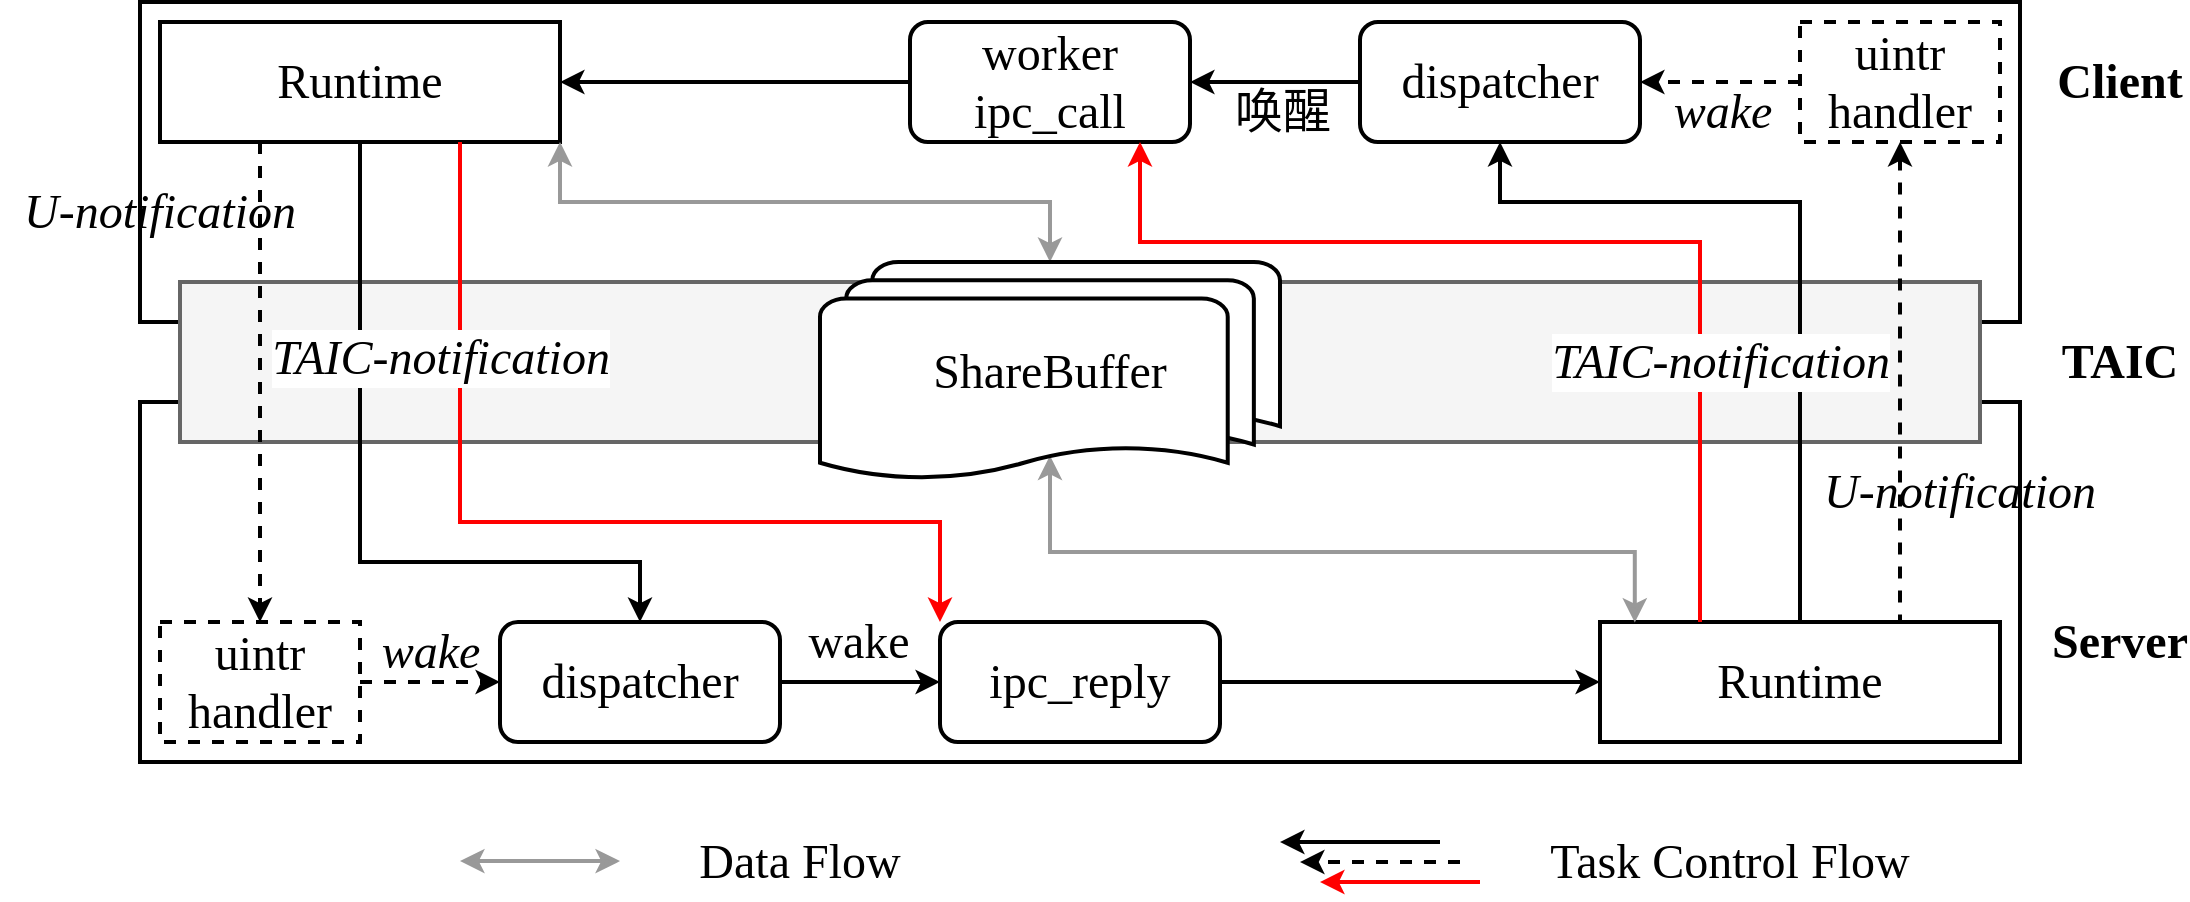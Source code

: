 <mxfile version="26.1.3">
  <diagram name="第 1 页" id="9OtmeQQnZD34hZNWoUuW">
    <mxGraphModel dx="1220" dy="721" grid="1" gridSize="10" guides="1" tooltips="1" connect="1" arrows="1" fold="1" page="1" pageScale="1" pageWidth="827" pageHeight="1169" math="0" shadow="0">
      <root>
        <mxCell id="0" />
        <mxCell id="1" parent="0" />
        <mxCell id="R1RdFzeu2x1Mfs2drOnz-93" value="" style="rounded=0;whiteSpace=wrap;html=1;strokeWidth=2;fillColor=none;" vertex="1" parent="1">
          <mxGeometry x="80" y="300" width="940" height="160" as="geometry" />
        </mxCell>
        <mxCell id="R1RdFzeu2x1Mfs2drOnz-94" value="" style="rounded=0;whiteSpace=wrap;html=1;strokeWidth=2;fillColor=none;" vertex="1" parent="1">
          <mxGeometry x="90" y="310" width="200" height="60" as="geometry" />
        </mxCell>
        <mxCell id="R1RdFzeu2x1Mfs2drOnz-95" style="edgeStyle=orthogonalEdgeStyle;rounded=0;orthogonalLoop=1;jettySize=auto;html=1;exitX=1;exitY=1;exitDx=0;exitDy=0;strokeWidth=2;strokeColor=#999999;startArrow=classic;startFill=1;" edge="1" parent="1" source="R1RdFzeu2x1Mfs2drOnz-94" target="R1RdFzeu2x1Mfs2drOnz-121">
          <mxGeometry relative="1" as="geometry" />
        </mxCell>
        <mxCell id="R1RdFzeu2x1Mfs2drOnz-96" style="edgeStyle=orthogonalEdgeStyle;rounded=0;orthogonalLoop=1;jettySize=auto;html=1;exitX=0;exitY=0.5;exitDx=0;exitDy=0;entryX=1;entryY=0.5;entryDx=0;entryDy=0;strokeWidth=2;" edge="1" parent="1" source="R1RdFzeu2x1Mfs2drOnz-97" target="R1RdFzeu2x1Mfs2drOnz-94">
          <mxGeometry relative="1" as="geometry" />
        </mxCell>
        <mxCell id="R1RdFzeu2x1Mfs2drOnz-97" value="&lt;font face=&quot;Times New Roman&quot; style=&quot;font-size: 24px;&quot;&gt;worker&lt;/font&gt;&lt;div&gt;&lt;span style=&quot;font-family: &amp;quot;Times New Roman&amp;quot;; background-color: transparent; color: light-dark(rgb(0, 0, 0), rgb(255, 255, 255));&quot;&gt;&lt;font style=&quot;font-size: 24px;&quot;&gt;ipc_call&lt;/font&gt;&lt;/span&gt;&lt;/div&gt;" style="rounded=1;whiteSpace=wrap;html=1;strokeWidth=2;fillColor=none;align=center;" vertex="1" parent="1">
          <mxGeometry x="465" y="310" width="140" height="60" as="geometry" />
        </mxCell>
        <mxCell id="R1RdFzeu2x1Mfs2drOnz-98" style="edgeStyle=orthogonalEdgeStyle;rounded=0;orthogonalLoop=1;jettySize=auto;html=1;exitX=0;exitY=0.5;exitDx=0;exitDy=0;entryX=1;entryY=0.5;entryDx=0;entryDy=0;strokeWidth=2;" edge="1" parent="1" source="R1RdFzeu2x1Mfs2drOnz-100" target="R1RdFzeu2x1Mfs2drOnz-97">
          <mxGeometry relative="1" as="geometry" />
        </mxCell>
        <mxCell id="R1RdFzeu2x1Mfs2drOnz-99" value="&lt;font face=&quot;宋体&quot; style=&quot;font-size: 24px;&quot;&gt;唤醒&lt;/font&gt;" style="edgeLabel;html=1;align=center;verticalAlign=middle;resizable=0;points=[];labelBackgroundColor=none;" vertex="1" connectable="0" parent="R1RdFzeu2x1Mfs2drOnz-98">
          <mxGeometry x="-0.446" y="1" relative="1" as="geometry">
            <mxPoint x="-16" y="14" as="offset" />
          </mxGeometry>
        </mxCell>
        <mxCell id="R1RdFzeu2x1Mfs2drOnz-100" value="&lt;font style=&quot;font-size: 24px;&quot; face=&quot;Times New Roman&quot;&gt;dispatcher&lt;/font&gt;" style="rounded=1;whiteSpace=wrap;html=1;strokeWidth=2;fillColor=none;align=center;" vertex="1" parent="1">
          <mxGeometry x="690" y="310" width="140" height="60" as="geometry" />
        </mxCell>
        <mxCell id="R1RdFzeu2x1Mfs2drOnz-101" value="&lt;font face=&quot;Times New Roman&quot; style=&quot;font-size: 24px;&quot;&gt;Runtime&lt;/font&gt;" style="text;html=1;align=center;verticalAlign=middle;whiteSpace=wrap;rounded=0;" vertex="1" parent="1">
          <mxGeometry x="160" y="325" width="60" height="30" as="geometry" />
        </mxCell>
        <mxCell id="R1RdFzeu2x1Mfs2drOnz-102" style="edgeStyle=orthogonalEdgeStyle;rounded=0;orthogonalLoop=1;jettySize=auto;html=1;exitX=0;exitY=0.5;exitDx=0;exitDy=0;entryX=1;entryY=0.5;entryDx=0;entryDy=0;strokeWidth=2;dashed=1;" edge="1" parent="1" source="R1RdFzeu2x1Mfs2drOnz-104" target="R1RdFzeu2x1Mfs2drOnz-100">
          <mxGeometry relative="1" as="geometry" />
        </mxCell>
        <mxCell id="R1RdFzeu2x1Mfs2drOnz-103" value="&lt;font face=&quot;Times New Roman&quot; style=&quot;font-size: 24px;&quot;&gt;&lt;i style=&quot;&quot;&gt;wake&lt;/i&gt;&lt;/font&gt;" style="edgeLabel;html=1;align=center;verticalAlign=middle;resizable=0;points=[];labelBackgroundColor=none;" vertex="1" connectable="0" parent="R1RdFzeu2x1Mfs2drOnz-102">
          <mxGeometry x="-0.284" y="3" relative="1" as="geometry">
            <mxPoint x="-11" y="12" as="offset" />
          </mxGeometry>
        </mxCell>
        <mxCell id="R1RdFzeu2x1Mfs2drOnz-104" value="&lt;font face=&quot;Times New Roman&quot; style=&quot;font-size: 24px;&quot;&gt;uintr handler&lt;/font&gt;" style="rounded=0;whiteSpace=wrap;html=1;strokeWidth=2;fillColor=none;dashed=1;" vertex="1" parent="1">
          <mxGeometry x="910" y="310" width="100" height="60" as="geometry" />
        </mxCell>
        <mxCell id="R1RdFzeu2x1Mfs2drOnz-105" value="" style="rounded=0;whiteSpace=wrap;html=1;strokeWidth=2;fillColor=none;" vertex="1" parent="1">
          <mxGeometry x="80" y="500" width="940" height="180" as="geometry" />
        </mxCell>
        <mxCell id="R1RdFzeu2x1Mfs2drOnz-106" value="" style="rounded=0;whiteSpace=wrap;html=1;strokeWidth=2;fillColor=none;" vertex="1" parent="1">
          <mxGeometry x="810" y="610" width="200" height="60" as="geometry" />
        </mxCell>
        <mxCell id="R1RdFzeu2x1Mfs2drOnz-107" style="edgeStyle=orthogonalEdgeStyle;rounded=0;orthogonalLoop=1;jettySize=auto;html=1;exitX=1;exitY=0.5;exitDx=0;exitDy=0;entryX=0;entryY=0.5;entryDx=0;entryDy=0;strokeWidth=2;" edge="1" parent="1" source="R1RdFzeu2x1Mfs2drOnz-109" target="R1RdFzeu2x1Mfs2drOnz-118">
          <mxGeometry relative="1" as="geometry" />
        </mxCell>
        <mxCell id="R1RdFzeu2x1Mfs2drOnz-108" value="&lt;font face=&quot;Times New Roman&quot; style=&quot;font-size: 24px;&quot;&gt;wake&lt;/font&gt;" style="edgeLabel;html=1;align=center;verticalAlign=middle;resizable=0;points=[];labelBackgroundColor=none;" vertex="1" connectable="0" parent="R1RdFzeu2x1Mfs2drOnz-107">
          <mxGeometry x="0.127" y="2" relative="1" as="geometry">
            <mxPoint x="-6" y="-18" as="offset" />
          </mxGeometry>
        </mxCell>
        <mxCell id="R1RdFzeu2x1Mfs2drOnz-109" value="&lt;font face=&quot;Times New Roman&quot;&gt;&lt;span style=&quot;font-size: 24px;&quot;&gt;dispatcher&lt;/span&gt;&lt;/font&gt;" style="rounded=1;whiteSpace=wrap;html=1;strokeWidth=2;fillColor=none;align=center;" vertex="1" parent="1">
          <mxGeometry x="260" y="610" width="140" height="60" as="geometry" />
        </mxCell>
        <mxCell id="R1RdFzeu2x1Mfs2drOnz-110" value="&lt;span style=&quot;font-size: 24px;&quot;&gt;&lt;font face=&quot;Times New Roman&quot;&gt;Runtime&lt;/font&gt;&lt;/span&gt;" style="text;html=1;align=center;verticalAlign=middle;whiteSpace=wrap;rounded=0;" vertex="1" parent="1">
          <mxGeometry x="880" y="625" width="60" height="30" as="geometry" />
        </mxCell>
        <mxCell id="R1RdFzeu2x1Mfs2drOnz-111" style="edgeStyle=orthogonalEdgeStyle;rounded=0;orthogonalLoop=1;jettySize=auto;html=1;exitX=1;exitY=0.5;exitDx=0;exitDy=0;entryX=0;entryY=0.5;entryDx=0;entryDy=0;strokeWidth=2;dashed=1;" edge="1" parent="1" source="R1RdFzeu2x1Mfs2drOnz-113" target="R1RdFzeu2x1Mfs2drOnz-109">
          <mxGeometry relative="1" as="geometry" />
        </mxCell>
        <mxCell id="R1RdFzeu2x1Mfs2drOnz-112" value="&lt;font face=&quot;Times New Roman&quot; style=&quot;font-size: 24px;&quot;&gt;&lt;i&gt;wake&lt;/i&gt;&lt;/font&gt;" style="edgeLabel;html=1;align=center;verticalAlign=middle;resizable=0;points=[];labelBackgroundColor=none;" vertex="1" connectable="0" parent="R1RdFzeu2x1Mfs2drOnz-111">
          <mxGeometry x="0.003" y="-1" relative="1" as="geometry">
            <mxPoint y="-16" as="offset" />
          </mxGeometry>
        </mxCell>
        <mxCell id="R1RdFzeu2x1Mfs2drOnz-113" value="&lt;font face=&quot;Times New Roman&quot;&gt;&lt;span style=&quot;font-size: 24px;&quot;&gt;uintr&lt;/span&gt;&lt;/font&gt;&lt;div&gt;&lt;font face=&quot;Times New Roman&quot;&gt;&lt;span style=&quot;font-size: 24px;&quot;&gt;handler&lt;/span&gt;&lt;/font&gt;&lt;/div&gt;" style="rounded=0;whiteSpace=wrap;html=1;strokeWidth=2;fillColor=none;dashed=1;" vertex="1" parent="1">
          <mxGeometry x="90" y="610" width="100" height="60" as="geometry" />
        </mxCell>
        <mxCell id="R1RdFzeu2x1Mfs2drOnz-114" value="&lt;span style=&quot;font-size: 24px;&quot;&gt;&lt;font face=&quot;Times New Roman&quot;&gt;&lt;b&gt;Client&lt;/b&gt;&lt;/font&gt;&lt;/span&gt;" style="text;html=1;align=center;verticalAlign=middle;whiteSpace=wrap;rounded=0;" vertex="1" parent="1">
          <mxGeometry x="1040" y="325" width="60" height="30" as="geometry" />
        </mxCell>
        <mxCell id="R1RdFzeu2x1Mfs2drOnz-115" value="&lt;span style=&quot;font-size: 24px;&quot;&gt;&lt;font face=&quot;Times New Roman&quot;&gt;&lt;b&gt;Server&lt;/b&gt;&lt;/font&gt;&lt;/span&gt;" style="text;html=1;align=center;verticalAlign=middle;whiteSpace=wrap;rounded=0;" vertex="1" parent="1">
          <mxGeometry x="1040" y="605" width="60" height="30" as="geometry" />
        </mxCell>
        <mxCell id="R1RdFzeu2x1Mfs2drOnz-116" value="&lt;span style=&quot;font-size: 24px;&quot;&gt;&lt;font face=&quot;Times New Roman&quot;&gt;&lt;b&gt;TAIC&lt;/b&gt;&lt;/font&gt;&lt;/span&gt;" style="text;html=1;align=center;verticalAlign=middle;whiteSpace=wrap;rounded=0;" vertex="1" parent="1">
          <mxGeometry x="1040" y="465" width="60" height="30" as="geometry" />
        </mxCell>
        <mxCell id="R1RdFzeu2x1Mfs2drOnz-117" style="edgeStyle=orthogonalEdgeStyle;rounded=0;orthogonalLoop=1;jettySize=auto;html=1;exitX=1;exitY=0.5;exitDx=0;exitDy=0;entryX=0;entryY=0.5;entryDx=0;entryDy=0;strokeWidth=2;" edge="1" parent="1" source="R1RdFzeu2x1Mfs2drOnz-118" target="R1RdFzeu2x1Mfs2drOnz-106">
          <mxGeometry relative="1" as="geometry" />
        </mxCell>
        <mxCell id="R1RdFzeu2x1Mfs2drOnz-118" value="&lt;font face=&quot;Times New Roman&quot;&gt;&lt;span style=&quot;font-size: 24px;&quot;&gt;ipc_reply&lt;/span&gt;&lt;/font&gt;" style="rounded=1;whiteSpace=wrap;html=1;strokeWidth=2;fillColor=none;align=center;" vertex="1" parent="1">
          <mxGeometry x="480" y="610" width="140" height="60" as="geometry" />
        </mxCell>
        <mxCell id="R1RdFzeu2x1Mfs2drOnz-119" style="edgeStyle=orthogonalEdgeStyle;rounded=0;orthogonalLoop=1;jettySize=auto;html=1;exitX=0.087;exitY=0.005;exitDx=0;exitDy=0;entryX=0.5;entryY=0.88;entryDx=0;entryDy=0;entryPerimeter=0;strokeWidth=2;strokeColor=#999999;startArrow=classic;startFill=1;exitPerimeter=0;" edge="1" parent="1" source="R1RdFzeu2x1Mfs2drOnz-106" target="R1RdFzeu2x1Mfs2drOnz-121">
          <mxGeometry relative="1" as="geometry" />
        </mxCell>
        <mxCell id="R1RdFzeu2x1Mfs2drOnz-120" value="" style="rounded=0;whiteSpace=wrap;html=1;strokeWidth=2;fillColor=#f5f5f5;fontColor=#333333;strokeColor=#666666;" vertex="1" parent="1">
          <mxGeometry x="100" y="440" width="900" height="80" as="geometry" />
        </mxCell>
        <mxCell id="R1RdFzeu2x1Mfs2drOnz-121" value="&lt;font face=&quot;Times New Roman&quot; style=&quot;font-size: 24px;&quot;&gt;ShareBuffer&lt;/font&gt;" style="strokeWidth=2;html=1;shape=mxgraph.flowchart.multi-document;whiteSpace=wrap;" vertex="1" parent="1">
          <mxGeometry x="420" y="430" width="230" height="110" as="geometry" />
        </mxCell>
        <mxCell id="R1RdFzeu2x1Mfs2drOnz-122" value="" style="endArrow=classic;html=1;rounded=0;exitX=0.25;exitY=1;exitDx=0;exitDy=0;entryX=0.5;entryY=0;entryDx=0;entryDy=0;strokeWidth=2;dashed=1;" edge="1" parent="1" source="R1RdFzeu2x1Mfs2drOnz-94" target="R1RdFzeu2x1Mfs2drOnz-113">
          <mxGeometry width="50" height="50" relative="1" as="geometry">
            <mxPoint x="510" y="530" as="sourcePoint" />
            <mxPoint x="560" y="480" as="targetPoint" />
          </mxGeometry>
        </mxCell>
        <mxCell id="R1RdFzeu2x1Mfs2drOnz-124" value="" style="endArrow=none;html=1;rounded=0;exitX=0.5;exitY=1;exitDx=0;exitDy=0;strokeWidth=2;startArrow=classic;startFill=1;dashed=1;entryX=0.75;entryY=0;entryDx=0;entryDy=0;" edge="1" parent="1" source="R1RdFzeu2x1Mfs2drOnz-104" target="R1RdFzeu2x1Mfs2drOnz-106">
          <mxGeometry width="50" height="50" relative="1" as="geometry">
            <mxPoint x="929.5" y="360" as="sourcePoint" />
            <mxPoint x="960" y="580" as="targetPoint" />
          </mxGeometry>
        </mxCell>
        <mxCell id="R1RdFzeu2x1Mfs2drOnz-126" style="rounded=0;orthogonalLoop=1;jettySize=auto;html=1;strokeWidth=2;strokeColor=#999999;startArrow=classic;startFill=1;" edge="1" parent="1">
          <mxGeometry relative="1" as="geometry">
            <mxPoint x="320" y="729.55" as="sourcePoint" />
            <mxPoint x="240" y="729.55" as="targetPoint" />
          </mxGeometry>
        </mxCell>
        <mxCell id="R1RdFzeu2x1Mfs2drOnz-127" style="edgeStyle=orthogonalEdgeStyle;rounded=0;orthogonalLoop=1;jettySize=auto;html=1;strokeWidth=2;fillColor=#e51400;strokeColor=#FF0000;exitX=0.25;exitY=0;exitDx=0;exitDy=0;" edge="1" parent="1" source="R1RdFzeu2x1Mfs2drOnz-106">
          <mxGeometry relative="1" as="geometry">
            <mxPoint x="830" y="610" as="sourcePoint" />
            <mxPoint x="580" y="370" as="targetPoint" />
            <Array as="points">
              <mxPoint x="860" y="420" />
              <mxPoint x="580" y="420" />
            </Array>
          </mxGeometry>
        </mxCell>
        <mxCell id="R1RdFzeu2x1Mfs2drOnz-128" style="edgeStyle=orthogonalEdgeStyle;rounded=0;orthogonalLoop=1;jettySize=auto;html=1;strokeWidth=2;fillColor=#d5e8d4;strokeColor=#FF0000;exitX=0.75;exitY=1;exitDx=0;exitDy=0;entryX=0;entryY=0;entryDx=0;entryDy=0;" edge="1" parent="1" source="R1RdFzeu2x1Mfs2drOnz-94" target="R1RdFzeu2x1Mfs2drOnz-118">
          <mxGeometry relative="1" as="geometry">
            <mxPoint x="270" y="370" as="sourcePoint" />
            <mxPoint x="480" y="610" as="targetPoint" />
            <Array as="points">
              <mxPoint x="240" y="560" />
              <mxPoint x="480" y="560" />
            </Array>
          </mxGeometry>
        </mxCell>
        <mxCell id="R1RdFzeu2x1Mfs2drOnz-129" style="edgeStyle=orthogonalEdgeStyle;rounded=0;orthogonalLoop=1;jettySize=auto;html=1;entryX=0.5;entryY=0;entryDx=0;entryDy=0;strokeWidth=2;exitX=0.5;exitY=1;exitDx=0;exitDy=0;" edge="1" parent="1" source="R1RdFzeu2x1Mfs2drOnz-94" target="R1RdFzeu2x1Mfs2drOnz-109">
          <mxGeometry relative="1" as="geometry">
            <mxPoint x="210" y="370" as="sourcePoint" />
            <Array as="points">
              <mxPoint x="190" y="580" />
              <mxPoint x="330" y="580" />
            </Array>
          </mxGeometry>
        </mxCell>
        <mxCell id="R1RdFzeu2x1Mfs2drOnz-130" value="&lt;font face=&quot;Times New Roman&quot;&gt;&lt;span style=&quot;font-size: 24px;&quot;&gt;&lt;i&gt;TAIC-notification&lt;/i&gt;&lt;/span&gt;&lt;/font&gt;" style="edgeLabel;html=1;align=center;verticalAlign=middle;resizable=0;points=[];labelBackgroundColor=default;" vertex="1" connectable="0" parent="R1RdFzeu2x1Mfs2drOnz-129">
          <mxGeometry x="-0.419" y="1" relative="1" as="geometry">
            <mxPoint x="39" y="-3" as="offset" />
          </mxGeometry>
        </mxCell>
        <mxCell id="R1RdFzeu2x1Mfs2drOnz-131" style="edgeStyle=orthogonalEdgeStyle;rounded=0;orthogonalLoop=1;jettySize=auto;html=1;exitX=0.5;exitY=0;exitDx=0;exitDy=0;entryX=0.5;entryY=1;entryDx=0;entryDy=0;strokeWidth=2;" edge="1" parent="1" source="R1RdFzeu2x1Mfs2drOnz-106" target="R1RdFzeu2x1Mfs2drOnz-100">
          <mxGeometry relative="1" as="geometry">
            <Array as="points">
              <mxPoint x="910" y="400" />
              <mxPoint x="760" y="400" />
            </Array>
          </mxGeometry>
        </mxCell>
        <mxCell id="R1RdFzeu2x1Mfs2drOnz-132" value="&lt;span style=&quot;font-family: &amp;quot;Times New Roman&amp;quot;; font-size: 24px;&quot;&gt;&lt;i&gt;TAIC-notification&lt;/i&gt;&lt;/span&gt;" style="edgeLabel;html=1;align=center;verticalAlign=middle;resizable=0;points=[];" vertex="1" connectable="0" parent="R1RdFzeu2x1Mfs2drOnz-131">
          <mxGeometry x="-0.306" y="1" relative="1" as="geometry">
            <mxPoint x="-39" y="5" as="offset" />
          </mxGeometry>
        </mxCell>
        <mxCell id="R1RdFzeu2x1Mfs2drOnz-133" value="" style="group" vertex="1" connectable="0" parent="1">
          <mxGeometry x="650" y="720" width="100" height="20" as="geometry" />
        </mxCell>
        <mxCell id="R1RdFzeu2x1Mfs2drOnz-134" style="rounded=0;orthogonalLoop=1;jettySize=auto;html=1;strokeWidth=2;strokeColor=#000000;startArrow=none;startFill=0;" edge="1" parent="R1RdFzeu2x1Mfs2drOnz-133">
          <mxGeometry relative="1" as="geometry">
            <mxPoint x="80" as="sourcePoint" />
            <mxPoint as="targetPoint" />
          </mxGeometry>
        </mxCell>
        <mxCell id="R1RdFzeu2x1Mfs2drOnz-135" style="rounded=0;orthogonalLoop=1;jettySize=auto;html=1;strokeWidth=2;strokeColor=#000000;startArrow=none;startFill=0;dashed=1;" edge="1" parent="R1RdFzeu2x1Mfs2drOnz-133">
          <mxGeometry relative="1" as="geometry">
            <mxPoint x="90" y="10" as="sourcePoint" />
            <mxPoint x="10" y="10" as="targetPoint" />
          </mxGeometry>
        </mxCell>
        <mxCell id="R1RdFzeu2x1Mfs2drOnz-136" style="rounded=0;orthogonalLoop=1;jettySize=auto;html=1;strokeWidth=2;strokeColor=#FF0000;startArrow=none;startFill=0;" edge="1" parent="R1RdFzeu2x1Mfs2drOnz-133">
          <mxGeometry relative="1" as="geometry">
            <mxPoint x="100" y="20" as="sourcePoint" />
            <mxPoint x="20" y="20" as="targetPoint" />
          </mxGeometry>
        </mxCell>
        <mxCell id="R1RdFzeu2x1Mfs2drOnz-137" value="&lt;font face=&quot;Times New Roman&quot; style=&quot;font-size: 24px;&quot;&gt;Data Flow&lt;/font&gt;" style="text;html=1;align=center;verticalAlign=middle;whiteSpace=wrap;rounded=0;" vertex="1" parent="1">
          <mxGeometry x="340" y="715" width="140" height="30" as="geometry" />
        </mxCell>
        <mxCell id="R1RdFzeu2x1Mfs2drOnz-138" value="&lt;font face=&quot;Times New Roman&quot; style=&quot;font-size: 24px;&quot;&gt;Task Control Flow&lt;/font&gt;" style="text;html=1;align=center;verticalAlign=middle;whiteSpace=wrap;rounded=0;" vertex="1" parent="1">
          <mxGeometry x="770" y="715" width="210" height="30" as="geometry" />
        </mxCell>
        <mxCell id="R1RdFzeu2x1Mfs2drOnz-139" value="&lt;font style=&quot;font-size: 24px;&quot; face=&quot;Times New Roman&quot;&gt;&lt;i&gt;U-notification&lt;/i&gt;&lt;/font&gt;" style="text;html=1;align=center;verticalAlign=middle;whiteSpace=wrap;rounded=0;" vertex="1" parent="1">
          <mxGeometry x="10" y="390" width="160" height="30" as="geometry" />
        </mxCell>
        <mxCell id="R1RdFzeu2x1Mfs2drOnz-142" value="&lt;font style=&quot;font-size: 24px;&quot; face=&quot;Times New Roman&quot;&gt;&lt;i&gt;U-notification&lt;/i&gt;&lt;/font&gt;" style="text;html=1;align=center;verticalAlign=middle;whiteSpace=wrap;rounded=0;" vertex="1" parent="1">
          <mxGeometry x="910" y="530" width="160" height="30" as="geometry" />
        </mxCell>
      </root>
    </mxGraphModel>
  </diagram>
</mxfile>
